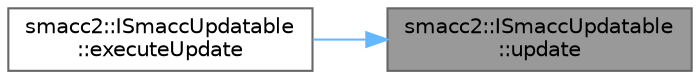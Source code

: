 digraph "smacc2::ISmaccUpdatable::update"
{
 // LATEX_PDF_SIZE
  bgcolor="transparent";
  edge [fontname=Helvetica,fontsize=10,labelfontname=Helvetica,labelfontsize=10];
  node [fontname=Helvetica,fontsize=10,shape=box,height=0.2,width=0.4];
  rankdir="RL";
  Node1 [label="smacc2::ISmaccUpdatable\l::update",height=0.2,width=0.4,color="gray40", fillcolor="grey60", style="filled", fontcolor="black",tooltip=" "];
  Node1 -> Node2 [dir="back",color="steelblue1",style="solid"];
  Node2 [label="smacc2::ISmaccUpdatable\l::executeUpdate",height=0.2,width=0.4,color="grey40", fillcolor="white", style="filled",URL="$classsmacc2_1_1ISmaccUpdatable.html#aa92f0784735e3d817aa4d7b3b2f85112",tooltip=" "];
}
